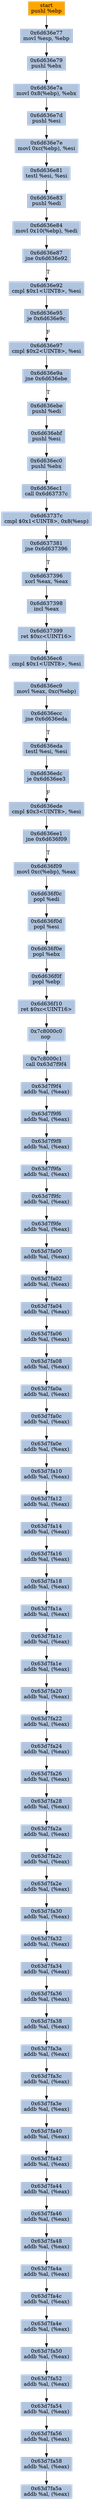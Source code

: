 digraph G {
node[shape=rectangle,style=filled,fillcolor=lightsteelblue,color=lightsteelblue]
bgcolor="transparent"
a0x6d636e76pushl_ebp[label="start\npushl %ebp",color="lightgrey",fillcolor="orange"];
a0x6d636e77movl_esp_ebp[label="0x6d636e77\nmovl %esp, %ebp"];
a0x6d636e79pushl_ebx[label="0x6d636e79\npushl %ebx"];
a0x6d636e7amovl_0x8ebp__ebx[label="0x6d636e7a\nmovl 0x8(%ebp), %ebx"];
a0x6d636e7dpushl_esi[label="0x6d636e7d\npushl %esi"];
a0x6d636e7emovl_0xcebp__esi[label="0x6d636e7e\nmovl 0xc(%ebp), %esi"];
a0x6d636e81testl_esi_esi[label="0x6d636e81\ntestl %esi, %esi"];
a0x6d636e83pushl_edi[label="0x6d636e83\npushl %edi"];
a0x6d636e84movl_0x10ebp__edi[label="0x6d636e84\nmovl 0x10(%ebp), %edi"];
a0x6d636e87jne_0x6d636e92[label="0x6d636e87\njne 0x6d636e92"];
a0x6d636e92cmpl_0x1UINT8_esi[label="0x6d636e92\ncmpl $0x1<UINT8>, %esi"];
a0x6d636e95je_0x6d636e9c[label="0x6d636e95\nje 0x6d636e9c"];
a0x6d636e97cmpl_0x2UINT8_esi[label="0x6d636e97\ncmpl $0x2<UINT8>, %esi"];
a0x6d636e9ajne_0x6d636ebe[label="0x6d636e9a\njne 0x6d636ebe"];
a0x6d636ebepushl_edi[label="0x6d636ebe\npushl %edi"];
a0x6d636ebfpushl_esi[label="0x6d636ebf\npushl %esi"];
a0x6d636ec0pushl_ebx[label="0x6d636ec0\npushl %ebx"];
a0x6d636ec1call_0x6d63737c[label="0x6d636ec1\ncall 0x6d63737c"];
a0x6d63737ccmpl_0x1UINT8_0x8esp_[label="0x6d63737c\ncmpl $0x1<UINT8>, 0x8(%esp)"];
a0x6d637381jne_0x6d637396[label="0x6d637381\njne 0x6d637396"];
a0x6d637396xorl_eax_eax[label="0x6d637396\nxorl %eax, %eax"];
a0x6d637398incl_eax[label="0x6d637398\nincl %eax"];
a0x6d637399ret_0xcUINT16[label="0x6d637399\nret $0xc<UINT16>"];
a0x6d636ec6cmpl_0x1UINT8_esi[label="0x6d636ec6\ncmpl $0x1<UINT8>, %esi"];
a0x6d636ec9movl_eax_0xcebp_[label="0x6d636ec9\nmovl %eax, 0xc(%ebp)"];
a0x6d636eccjne_0x6d636eda[label="0x6d636ecc\njne 0x6d636eda"];
a0x6d636edatestl_esi_esi[label="0x6d636eda\ntestl %esi, %esi"];
a0x6d636edcje_0x6d636ee3[label="0x6d636edc\nje 0x6d636ee3"];
a0x6d636edecmpl_0x3UINT8_esi[label="0x6d636ede\ncmpl $0x3<UINT8>, %esi"];
a0x6d636ee1jne_0x6d636f09[label="0x6d636ee1\njne 0x6d636f09"];
a0x6d636f09movl_0xcebp__eax[label="0x6d636f09\nmovl 0xc(%ebp), %eax"];
a0x6d636f0cpopl_edi[label="0x6d636f0c\npopl %edi"];
a0x6d636f0dpopl_esi[label="0x6d636f0d\npopl %esi"];
a0x6d636f0epopl_ebx[label="0x6d636f0e\npopl %ebx"];
a0x6d636f0fpopl_ebp[label="0x6d636f0f\npopl %ebp"];
a0x6d636f10ret_0xcUINT16[label="0x6d636f10\nret $0xc<UINT16>"];
a0x7c8000c0nop_[label="0x7c8000c0\nnop "];
a0x7c8000c1call_0x63d7f9f4[label="0x7c8000c1\ncall 0x63d7f9f4"];
a0x63d7f9f4addb_al_eax_[label="0x63d7f9f4\naddb %al, (%eax)"];
a0x63d7f9f6addb_al_eax_[label="0x63d7f9f6\naddb %al, (%eax)"];
a0x63d7f9f8addb_al_eax_[label="0x63d7f9f8\naddb %al, (%eax)"];
a0x63d7f9faaddb_al_eax_[label="0x63d7f9fa\naddb %al, (%eax)"];
a0x63d7f9fcaddb_al_eax_[label="0x63d7f9fc\naddb %al, (%eax)"];
a0x63d7f9feaddb_al_eax_[label="0x63d7f9fe\naddb %al, (%eax)"];
a0x63d7fa00addb_al_eax_[label="0x63d7fa00\naddb %al, (%eax)"];
a0x63d7fa02addb_al_eax_[label="0x63d7fa02\naddb %al, (%eax)"];
a0x63d7fa04addb_al_eax_[label="0x63d7fa04\naddb %al, (%eax)"];
a0x63d7fa06addb_al_eax_[label="0x63d7fa06\naddb %al, (%eax)"];
a0x63d7fa08addb_al_eax_[label="0x63d7fa08\naddb %al, (%eax)"];
a0x63d7fa0aaddb_al_eax_[label="0x63d7fa0a\naddb %al, (%eax)"];
a0x63d7fa0caddb_al_eax_[label="0x63d7fa0c\naddb %al, (%eax)"];
a0x63d7fa0eaddb_al_eax_[label="0x63d7fa0e\naddb %al, (%eax)"];
a0x63d7fa10addb_al_eax_[label="0x63d7fa10\naddb %al, (%eax)"];
a0x63d7fa12addb_al_eax_[label="0x63d7fa12\naddb %al, (%eax)"];
a0x63d7fa14addb_al_eax_[label="0x63d7fa14\naddb %al, (%eax)"];
a0x63d7fa16addb_al_eax_[label="0x63d7fa16\naddb %al, (%eax)"];
a0x63d7fa18addb_al_eax_[label="0x63d7fa18\naddb %al, (%eax)"];
a0x63d7fa1aaddb_al_eax_[label="0x63d7fa1a\naddb %al, (%eax)"];
a0x63d7fa1caddb_al_eax_[label="0x63d7fa1c\naddb %al, (%eax)"];
a0x63d7fa1eaddb_al_eax_[label="0x63d7fa1e\naddb %al, (%eax)"];
a0x63d7fa20addb_al_eax_[label="0x63d7fa20\naddb %al, (%eax)"];
a0x63d7fa22addb_al_eax_[label="0x63d7fa22\naddb %al, (%eax)"];
a0x63d7fa24addb_al_eax_[label="0x63d7fa24\naddb %al, (%eax)"];
a0x63d7fa26addb_al_eax_[label="0x63d7fa26\naddb %al, (%eax)"];
a0x63d7fa28addb_al_eax_[label="0x63d7fa28\naddb %al, (%eax)"];
a0x63d7fa2aaddb_al_eax_[label="0x63d7fa2a\naddb %al, (%eax)"];
a0x63d7fa2caddb_al_eax_[label="0x63d7fa2c\naddb %al, (%eax)"];
a0x63d7fa2eaddb_al_eax_[label="0x63d7fa2e\naddb %al, (%eax)"];
a0x63d7fa30addb_al_eax_[label="0x63d7fa30\naddb %al, (%eax)"];
a0x63d7fa32addb_al_eax_[label="0x63d7fa32\naddb %al, (%eax)"];
a0x63d7fa34addb_al_eax_[label="0x63d7fa34\naddb %al, (%eax)"];
a0x63d7fa36addb_al_eax_[label="0x63d7fa36\naddb %al, (%eax)"];
a0x63d7fa38addb_al_eax_[label="0x63d7fa38\naddb %al, (%eax)"];
a0x63d7fa3aaddb_al_eax_[label="0x63d7fa3a\naddb %al, (%eax)"];
a0x63d7fa3caddb_al_eax_[label="0x63d7fa3c\naddb %al, (%eax)"];
a0x63d7fa3eaddb_al_eax_[label="0x63d7fa3e\naddb %al, (%eax)"];
a0x63d7fa40addb_al_eax_[label="0x63d7fa40\naddb %al, (%eax)"];
a0x63d7fa42addb_al_eax_[label="0x63d7fa42\naddb %al, (%eax)"];
a0x63d7fa44addb_al_eax_[label="0x63d7fa44\naddb %al, (%eax)"];
a0x63d7fa46addb_al_eax_[label="0x63d7fa46\naddb %al, (%eax)"];
a0x63d7fa48addb_al_eax_[label="0x63d7fa48\naddb %al, (%eax)"];
a0x63d7fa4aaddb_al_eax_[label="0x63d7fa4a\naddb %al, (%eax)"];
a0x63d7fa4caddb_al_eax_[label="0x63d7fa4c\naddb %al, (%eax)"];
a0x63d7fa4eaddb_al_eax_[label="0x63d7fa4e\naddb %al, (%eax)"];
a0x63d7fa50addb_al_eax_[label="0x63d7fa50\naddb %al, (%eax)"];
a0x63d7fa52addb_al_eax_[label="0x63d7fa52\naddb %al, (%eax)"];
a0x63d7fa54addb_al_eax_[label="0x63d7fa54\naddb %al, (%eax)"];
a0x63d7fa56addb_al_eax_[label="0x63d7fa56\naddb %al, (%eax)"];
a0x63d7fa58addb_al_eax_[label="0x63d7fa58\naddb %al, (%eax)"];
a0x63d7fa5aaddb_al_eax_[label="0x63d7fa5a\naddb %al, (%eax)"];
a0x6d636e76pushl_ebp -> a0x6d636e77movl_esp_ebp [color="#000000"];
a0x6d636e77movl_esp_ebp -> a0x6d636e79pushl_ebx [color="#000000"];
a0x6d636e79pushl_ebx -> a0x6d636e7amovl_0x8ebp__ebx [color="#000000"];
a0x6d636e7amovl_0x8ebp__ebx -> a0x6d636e7dpushl_esi [color="#000000"];
a0x6d636e7dpushl_esi -> a0x6d636e7emovl_0xcebp__esi [color="#000000"];
a0x6d636e7emovl_0xcebp__esi -> a0x6d636e81testl_esi_esi [color="#000000"];
a0x6d636e81testl_esi_esi -> a0x6d636e83pushl_edi [color="#000000"];
a0x6d636e83pushl_edi -> a0x6d636e84movl_0x10ebp__edi [color="#000000"];
a0x6d636e84movl_0x10ebp__edi -> a0x6d636e87jne_0x6d636e92 [color="#000000"];
a0x6d636e87jne_0x6d636e92 -> a0x6d636e92cmpl_0x1UINT8_esi [color="#000000",label="T"];
a0x6d636e92cmpl_0x1UINT8_esi -> a0x6d636e95je_0x6d636e9c [color="#000000"];
a0x6d636e95je_0x6d636e9c -> a0x6d636e97cmpl_0x2UINT8_esi [color="#000000",label="F"];
a0x6d636e97cmpl_0x2UINT8_esi -> a0x6d636e9ajne_0x6d636ebe [color="#000000"];
a0x6d636e9ajne_0x6d636ebe -> a0x6d636ebepushl_edi [color="#000000",label="T"];
a0x6d636ebepushl_edi -> a0x6d636ebfpushl_esi [color="#000000"];
a0x6d636ebfpushl_esi -> a0x6d636ec0pushl_ebx [color="#000000"];
a0x6d636ec0pushl_ebx -> a0x6d636ec1call_0x6d63737c [color="#000000"];
a0x6d636ec1call_0x6d63737c -> a0x6d63737ccmpl_0x1UINT8_0x8esp_ [color="#000000"];
a0x6d63737ccmpl_0x1UINT8_0x8esp_ -> a0x6d637381jne_0x6d637396 [color="#000000"];
a0x6d637381jne_0x6d637396 -> a0x6d637396xorl_eax_eax [color="#000000",label="T"];
a0x6d637396xorl_eax_eax -> a0x6d637398incl_eax [color="#000000"];
a0x6d637398incl_eax -> a0x6d637399ret_0xcUINT16 [color="#000000"];
a0x6d637399ret_0xcUINT16 -> a0x6d636ec6cmpl_0x1UINT8_esi [color="#000000"];
a0x6d636ec6cmpl_0x1UINT8_esi -> a0x6d636ec9movl_eax_0xcebp_ [color="#000000"];
a0x6d636ec9movl_eax_0xcebp_ -> a0x6d636eccjne_0x6d636eda [color="#000000"];
a0x6d636eccjne_0x6d636eda -> a0x6d636edatestl_esi_esi [color="#000000",label="T"];
a0x6d636edatestl_esi_esi -> a0x6d636edcje_0x6d636ee3 [color="#000000"];
a0x6d636edcje_0x6d636ee3 -> a0x6d636edecmpl_0x3UINT8_esi [color="#000000",label="F"];
a0x6d636edecmpl_0x3UINT8_esi -> a0x6d636ee1jne_0x6d636f09 [color="#000000"];
a0x6d636ee1jne_0x6d636f09 -> a0x6d636f09movl_0xcebp__eax [color="#000000",label="T"];
a0x6d636f09movl_0xcebp__eax -> a0x6d636f0cpopl_edi [color="#000000"];
a0x6d636f0cpopl_edi -> a0x6d636f0dpopl_esi [color="#000000"];
a0x6d636f0dpopl_esi -> a0x6d636f0epopl_ebx [color="#000000"];
a0x6d636f0epopl_ebx -> a0x6d636f0fpopl_ebp [color="#000000"];
a0x6d636f0fpopl_ebp -> a0x6d636f10ret_0xcUINT16 [color="#000000"];
a0x6d636f10ret_0xcUINT16 -> a0x7c8000c0nop_ [color="#000000"];
a0x7c8000c0nop_ -> a0x7c8000c1call_0x63d7f9f4 [color="#000000"];
a0x7c8000c1call_0x63d7f9f4 -> a0x63d7f9f4addb_al_eax_ [color="#000000"];
a0x63d7f9f4addb_al_eax_ -> a0x63d7f9f6addb_al_eax_ [color="#000000"];
a0x63d7f9f6addb_al_eax_ -> a0x63d7f9f8addb_al_eax_ [color="#000000"];
a0x63d7f9f8addb_al_eax_ -> a0x63d7f9faaddb_al_eax_ [color="#000000"];
a0x63d7f9faaddb_al_eax_ -> a0x63d7f9fcaddb_al_eax_ [color="#000000"];
a0x63d7f9fcaddb_al_eax_ -> a0x63d7f9feaddb_al_eax_ [color="#000000"];
a0x63d7f9feaddb_al_eax_ -> a0x63d7fa00addb_al_eax_ [color="#000000"];
a0x63d7fa00addb_al_eax_ -> a0x63d7fa02addb_al_eax_ [color="#000000"];
a0x63d7fa02addb_al_eax_ -> a0x63d7fa04addb_al_eax_ [color="#000000"];
a0x63d7fa04addb_al_eax_ -> a0x63d7fa06addb_al_eax_ [color="#000000"];
a0x63d7fa06addb_al_eax_ -> a0x63d7fa08addb_al_eax_ [color="#000000"];
a0x63d7fa08addb_al_eax_ -> a0x63d7fa0aaddb_al_eax_ [color="#000000"];
a0x63d7fa0aaddb_al_eax_ -> a0x63d7fa0caddb_al_eax_ [color="#000000"];
a0x63d7fa0caddb_al_eax_ -> a0x63d7fa0eaddb_al_eax_ [color="#000000"];
a0x63d7fa0eaddb_al_eax_ -> a0x63d7fa10addb_al_eax_ [color="#000000"];
a0x63d7fa10addb_al_eax_ -> a0x63d7fa12addb_al_eax_ [color="#000000"];
a0x63d7fa12addb_al_eax_ -> a0x63d7fa14addb_al_eax_ [color="#000000"];
a0x63d7fa14addb_al_eax_ -> a0x63d7fa16addb_al_eax_ [color="#000000"];
a0x63d7fa16addb_al_eax_ -> a0x63d7fa18addb_al_eax_ [color="#000000"];
a0x63d7fa18addb_al_eax_ -> a0x63d7fa1aaddb_al_eax_ [color="#000000"];
a0x63d7fa1aaddb_al_eax_ -> a0x63d7fa1caddb_al_eax_ [color="#000000"];
a0x63d7fa1caddb_al_eax_ -> a0x63d7fa1eaddb_al_eax_ [color="#000000"];
a0x63d7fa1eaddb_al_eax_ -> a0x63d7fa20addb_al_eax_ [color="#000000"];
a0x63d7fa20addb_al_eax_ -> a0x63d7fa22addb_al_eax_ [color="#000000"];
a0x63d7fa22addb_al_eax_ -> a0x63d7fa24addb_al_eax_ [color="#000000"];
a0x63d7fa24addb_al_eax_ -> a0x63d7fa26addb_al_eax_ [color="#000000"];
a0x63d7fa26addb_al_eax_ -> a0x63d7fa28addb_al_eax_ [color="#000000"];
a0x63d7fa28addb_al_eax_ -> a0x63d7fa2aaddb_al_eax_ [color="#000000"];
a0x63d7fa2aaddb_al_eax_ -> a0x63d7fa2caddb_al_eax_ [color="#000000"];
a0x63d7fa2caddb_al_eax_ -> a0x63d7fa2eaddb_al_eax_ [color="#000000"];
a0x63d7fa2eaddb_al_eax_ -> a0x63d7fa30addb_al_eax_ [color="#000000"];
a0x63d7fa30addb_al_eax_ -> a0x63d7fa32addb_al_eax_ [color="#000000"];
a0x63d7fa32addb_al_eax_ -> a0x63d7fa34addb_al_eax_ [color="#000000"];
a0x63d7fa34addb_al_eax_ -> a0x63d7fa36addb_al_eax_ [color="#000000"];
a0x63d7fa36addb_al_eax_ -> a0x63d7fa38addb_al_eax_ [color="#000000"];
a0x63d7fa38addb_al_eax_ -> a0x63d7fa3aaddb_al_eax_ [color="#000000"];
a0x63d7fa3aaddb_al_eax_ -> a0x63d7fa3caddb_al_eax_ [color="#000000"];
a0x63d7fa3caddb_al_eax_ -> a0x63d7fa3eaddb_al_eax_ [color="#000000"];
a0x63d7fa3eaddb_al_eax_ -> a0x63d7fa40addb_al_eax_ [color="#000000"];
a0x63d7fa40addb_al_eax_ -> a0x63d7fa42addb_al_eax_ [color="#000000"];
a0x63d7fa42addb_al_eax_ -> a0x63d7fa44addb_al_eax_ [color="#000000"];
a0x63d7fa44addb_al_eax_ -> a0x63d7fa46addb_al_eax_ [color="#000000"];
a0x63d7fa46addb_al_eax_ -> a0x63d7fa48addb_al_eax_ [color="#000000"];
a0x63d7fa48addb_al_eax_ -> a0x63d7fa4aaddb_al_eax_ [color="#000000"];
a0x63d7fa4aaddb_al_eax_ -> a0x63d7fa4caddb_al_eax_ [color="#000000"];
a0x63d7fa4caddb_al_eax_ -> a0x63d7fa4eaddb_al_eax_ [color="#000000"];
a0x63d7fa4eaddb_al_eax_ -> a0x63d7fa50addb_al_eax_ [color="#000000"];
a0x63d7fa50addb_al_eax_ -> a0x63d7fa52addb_al_eax_ [color="#000000"];
a0x63d7fa52addb_al_eax_ -> a0x63d7fa54addb_al_eax_ [color="#000000"];
a0x63d7fa54addb_al_eax_ -> a0x63d7fa56addb_al_eax_ [color="#000000"];
a0x63d7fa56addb_al_eax_ -> a0x63d7fa58addb_al_eax_ [color="#000000"];
a0x63d7fa58addb_al_eax_ -> a0x63d7fa5aaddb_al_eax_ [color="#000000"];
}
